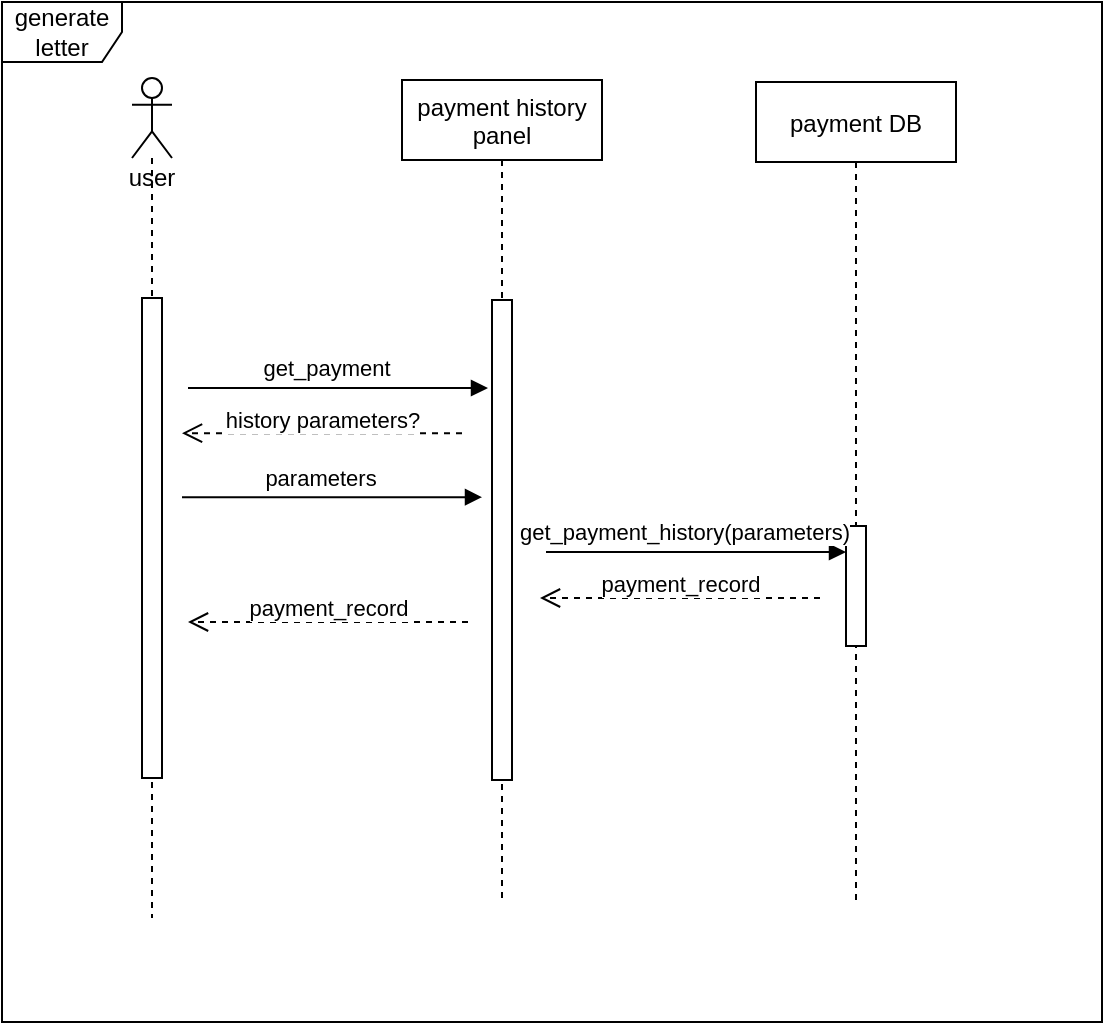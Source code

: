 <mxfile version="20.8.10" type="device"><diagram id="kgpKYQtTHZ0yAKxKKP6v" name="Page-1"><mxGraphModel dx="901" dy="534" grid="1" gridSize="10" guides="1" tooltips="1" connect="1" arrows="1" fold="1" page="1" pageScale="1" pageWidth="850" pageHeight="1100" math="0" shadow="0"><root><mxCell id="0"/><mxCell id="1" parent="0"/><mxCell id="62iLxjVJGYPEeGBwEZaz-22" value="generate letter" style="shape=umlFrame;whiteSpace=wrap;html=1;fillColor=none;gradientColor=none;" parent="1" vertex="1"><mxGeometry x="100" y="40" width="550" height="510" as="geometry"/></mxCell><mxCell id="62iLxjVJGYPEeGBwEZaz-5" value="user" style="shape=umlLifeline;participant=umlActor;perimeter=lifelinePerimeter;whiteSpace=wrap;html=1;container=1;collapsible=0;recursiveResize=0;verticalAlign=top;spacingTop=36;outlineConnect=0;" parent="1" vertex="1"><mxGeometry x="165" y="78" width="20" height="420" as="geometry"/></mxCell><mxCell id="62iLxjVJGYPEeGBwEZaz-1" value="" style="html=1;points=[];perimeter=orthogonalPerimeter;" parent="62iLxjVJGYPEeGBwEZaz-5" vertex="1"><mxGeometry x="5" y="110" width="10" height="240" as="geometry"/></mxCell><mxCell id="3nuBFxr9cyL0pnOWT2aG-5" value="payment history &#10;panel" style="shape=umlLifeline;perimeter=lifelinePerimeter;container=1;collapsible=0;recursiveResize=0;rounded=0;shadow=0;strokeWidth=1;" parent="1" vertex="1"><mxGeometry x="300" y="79" width="100" height="411" as="geometry"/></mxCell><mxCell id="3nuBFxr9cyL0pnOWT2aG-6" value="" style="points=[];perimeter=orthogonalPerimeter;rounded=0;shadow=0;strokeWidth=1;" parent="3nuBFxr9cyL0pnOWT2aG-5" vertex="1"><mxGeometry x="45" y="110" width="10" height="240" as="geometry"/></mxCell><mxCell id="62iLxjVJGYPEeGBwEZaz-15" value="payment DB" style="shape=umlLifeline;perimeter=lifelinePerimeter;container=1;collapsible=0;recursiveResize=0;rounded=0;shadow=0;strokeWidth=1;" parent="1" vertex="1"><mxGeometry x="477" y="80" width="100" height="410" as="geometry"/></mxCell><mxCell id="62iLxjVJGYPEeGBwEZaz-16" value="" style="points=[];perimeter=orthogonalPerimeter;rounded=0;shadow=0;strokeWidth=1;" parent="62iLxjVJGYPEeGBwEZaz-15" vertex="1"><mxGeometry x="45" y="222" width="10" height="60" as="geometry"/></mxCell><object label="" sdf="sdf" id="ZNWFDH6_I_0Zf-ZtsdpX-45"><mxCell style="html=1;verticalAlign=bottom;endArrow=block;rounded=0;" edge="1" parent="62iLxjVJGYPEeGBwEZaz-15"><mxGeometry x="0.033" y="10" width="80" relative="1" as="geometry"><mxPoint x="-105" y="235" as="sourcePoint"/><mxPoint x="45" y="235" as="targetPoint"/><mxPoint as="offset"/></mxGeometry></mxCell></object><mxCell id="ZNWFDH6_I_0Zf-ZtsdpX-46" value="get_payment_history(parameters)" style="edgeLabel;html=1;align=center;verticalAlign=middle;resizable=0;points=[];" vertex="1" connectable="0" parent="ZNWFDH6_I_0Zf-ZtsdpX-45"><mxGeometry x="-0.416" y="-1" relative="1" as="geometry"><mxPoint x="25" y="-11" as="offset"/></mxGeometry></mxCell><object label="" sdf="sdf" id="ZNWFDH6_I_0Zf-ZtsdpX-4"><mxCell style="html=1;verticalAlign=bottom;endArrow=block;rounded=0;" edge="1" parent="1"><mxGeometry x="0.033" y="10" width="80" relative="1" as="geometry"><mxPoint x="193.0" y="233" as="sourcePoint"/><mxPoint x="343" y="233" as="targetPoint"/><mxPoint as="offset"/></mxGeometry></mxCell></object><mxCell id="ZNWFDH6_I_0Zf-ZtsdpX-5" value="get_payment" style="edgeLabel;html=1;align=center;verticalAlign=middle;resizable=0;points=[];" vertex="1" connectable="0" parent="ZNWFDH6_I_0Zf-ZtsdpX-4"><mxGeometry x="-0.416" y="-1" relative="1" as="geometry"><mxPoint x="25" y="-11" as="offset"/></mxGeometry></mxCell><mxCell id="ZNWFDH6_I_0Zf-ZtsdpX-16" value="payment_record" style="html=1;verticalAlign=bottom;endArrow=open;dashed=1;endSize=8;rounded=0;" edge="1" parent="1"><mxGeometry y="2" relative="1" as="geometry"><mxPoint x="509" y="338.0" as="sourcePoint"/><mxPoint x="369" y="338.0" as="targetPoint"/><mxPoint as="offset"/></mxGeometry></mxCell><mxCell id="ZNWFDH6_I_0Zf-ZtsdpX-47" value="history parameters?" style="html=1;verticalAlign=bottom;endArrow=open;dashed=1;endSize=8;rounded=0;" edge="1" parent="1"><mxGeometry y="2" relative="1" as="geometry"><mxPoint x="330" y="255.57" as="sourcePoint"/><mxPoint x="190" y="255.57" as="targetPoint"/><mxPoint as="offset"/></mxGeometry></mxCell><object label="" sdf="sdf" id="ZNWFDH6_I_0Zf-ZtsdpX-49"><mxCell style="html=1;verticalAlign=bottom;endArrow=block;rounded=0;" edge="1" parent="1"><mxGeometry x="0.033" y="10" width="80" relative="1" as="geometry"><mxPoint x="190" y="287.57" as="sourcePoint"/><mxPoint x="340" y="287.57" as="targetPoint"/><mxPoint as="offset"/></mxGeometry></mxCell></object><mxCell id="ZNWFDH6_I_0Zf-ZtsdpX-50" value="parameters" style="edgeLabel;html=1;align=center;verticalAlign=middle;resizable=0;points=[];" vertex="1" connectable="0" parent="ZNWFDH6_I_0Zf-ZtsdpX-49"><mxGeometry x="-0.416" y="-1" relative="1" as="geometry"><mxPoint x="25" y="-11" as="offset"/></mxGeometry></mxCell><mxCell id="ZNWFDH6_I_0Zf-ZtsdpX-51" value="payment_record" style="html=1;verticalAlign=bottom;endArrow=open;dashed=1;endSize=8;rounded=0;" edge="1" parent="1"><mxGeometry y="2" relative="1" as="geometry"><mxPoint x="333" y="350.0" as="sourcePoint"/><mxPoint x="193" y="350.0" as="targetPoint"/><mxPoint as="offset"/></mxGeometry></mxCell></root></mxGraphModel></diagram></mxfile>